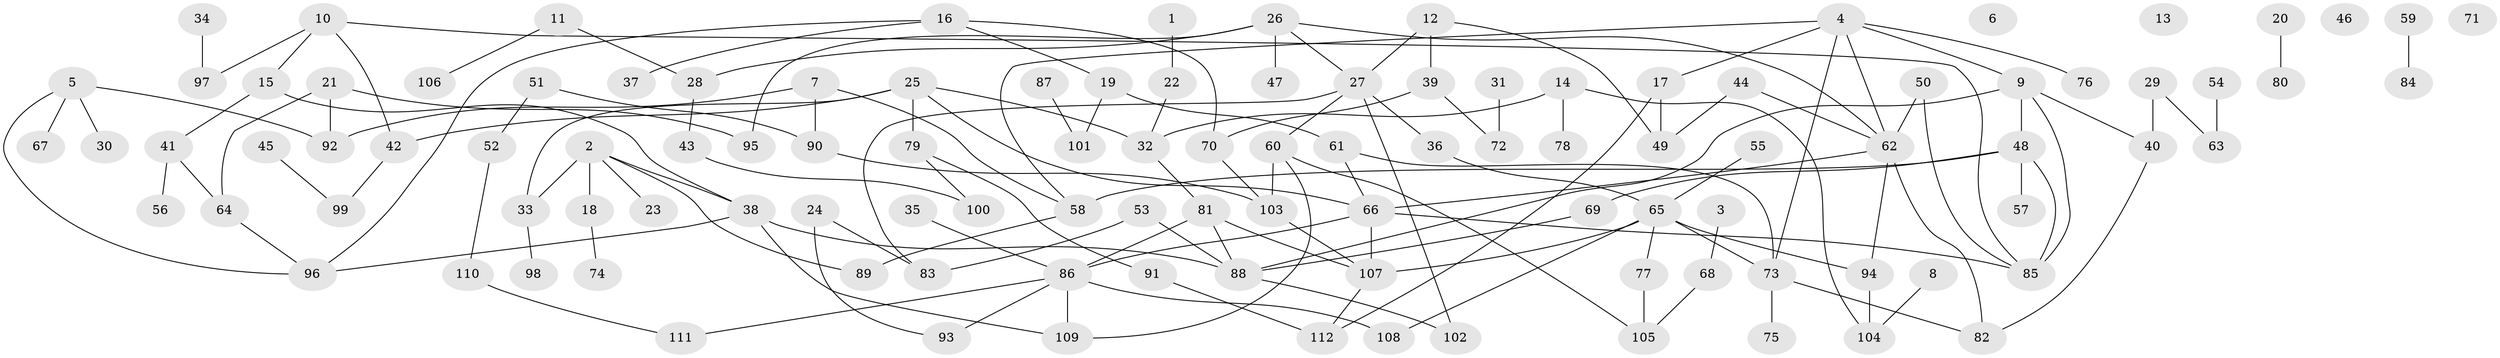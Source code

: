 // coarse degree distribution, {1: 0.2948717948717949, 7: 0.05128205128205128, 6: 0.05128205128205128, 4: 0.10256410256410256, 0: 0.05128205128205128, 3: 0.16666666666666666, 5: 0.038461538461538464, 2: 0.20512820512820512, 10: 0.01282051282051282, 12: 0.01282051282051282, 9: 0.01282051282051282}
// Generated by graph-tools (version 1.1) at 2025/16/03/04/25 18:16:37]
// undirected, 112 vertices, 146 edges
graph export_dot {
graph [start="1"]
  node [color=gray90,style=filled];
  1;
  2;
  3;
  4;
  5;
  6;
  7;
  8;
  9;
  10;
  11;
  12;
  13;
  14;
  15;
  16;
  17;
  18;
  19;
  20;
  21;
  22;
  23;
  24;
  25;
  26;
  27;
  28;
  29;
  30;
  31;
  32;
  33;
  34;
  35;
  36;
  37;
  38;
  39;
  40;
  41;
  42;
  43;
  44;
  45;
  46;
  47;
  48;
  49;
  50;
  51;
  52;
  53;
  54;
  55;
  56;
  57;
  58;
  59;
  60;
  61;
  62;
  63;
  64;
  65;
  66;
  67;
  68;
  69;
  70;
  71;
  72;
  73;
  74;
  75;
  76;
  77;
  78;
  79;
  80;
  81;
  82;
  83;
  84;
  85;
  86;
  87;
  88;
  89;
  90;
  91;
  92;
  93;
  94;
  95;
  96;
  97;
  98;
  99;
  100;
  101;
  102;
  103;
  104;
  105;
  106;
  107;
  108;
  109;
  110;
  111;
  112;
  1 -- 22;
  2 -- 18;
  2 -- 23;
  2 -- 33;
  2 -- 38;
  2 -- 89;
  3 -- 68;
  4 -- 9;
  4 -- 17;
  4 -- 58;
  4 -- 62;
  4 -- 73;
  4 -- 76;
  5 -- 30;
  5 -- 67;
  5 -- 92;
  5 -- 96;
  7 -- 58;
  7 -- 90;
  7 -- 92;
  8 -- 104;
  9 -- 40;
  9 -- 48;
  9 -- 85;
  9 -- 88;
  10 -- 15;
  10 -- 42;
  10 -- 85;
  10 -- 97;
  11 -- 28;
  11 -- 106;
  12 -- 27;
  12 -- 39;
  12 -- 49;
  14 -- 32;
  14 -- 78;
  14 -- 104;
  15 -- 38;
  15 -- 41;
  16 -- 19;
  16 -- 37;
  16 -- 70;
  16 -- 96;
  17 -- 49;
  17 -- 112;
  18 -- 74;
  19 -- 61;
  19 -- 101;
  20 -- 80;
  21 -- 64;
  21 -- 92;
  21 -- 95;
  22 -- 32;
  24 -- 83;
  24 -- 93;
  25 -- 32;
  25 -- 33;
  25 -- 42;
  25 -- 66;
  25 -- 79;
  26 -- 27;
  26 -- 28;
  26 -- 47;
  26 -- 62;
  26 -- 95;
  27 -- 36;
  27 -- 60;
  27 -- 83;
  27 -- 102;
  28 -- 43;
  29 -- 40;
  29 -- 63;
  31 -- 72;
  32 -- 81;
  33 -- 98;
  34 -- 97;
  35 -- 86;
  36 -- 65;
  38 -- 88;
  38 -- 96;
  38 -- 109;
  39 -- 70;
  39 -- 72;
  40 -- 82;
  41 -- 56;
  41 -- 64;
  42 -- 99;
  43 -- 100;
  44 -- 49;
  44 -- 62;
  45 -- 99;
  48 -- 57;
  48 -- 58;
  48 -- 69;
  48 -- 85;
  50 -- 62;
  50 -- 85;
  51 -- 52;
  51 -- 90;
  52 -- 110;
  53 -- 83;
  53 -- 88;
  54 -- 63;
  55 -- 65;
  58 -- 89;
  59 -- 84;
  60 -- 103;
  60 -- 105;
  60 -- 109;
  61 -- 66;
  61 -- 73;
  62 -- 66;
  62 -- 82;
  62 -- 94;
  64 -- 96;
  65 -- 73;
  65 -- 77;
  65 -- 94;
  65 -- 107;
  65 -- 108;
  66 -- 85;
  66 -- 86;
  66 -- 107;
  68 -- 105;
  69 -- 88;
  70 -- 103;
  73 -- 75;
  73 -- 82;
  77 -- 105;
  79 -- 91;
  79 -- 100;
  81 -- 86;
  81 -- 88;
  81 -- 107;
  86 -- 93;
  86 -- 108;
  86 -- 109;
  86 -- 111;
  87 -- 101;
  88 -- 102;
  90 -- 103;
  91 -- 112;
  94 -- 104;
  103 -- 107;
  107 -- 112;
  110 -- 111;
}
